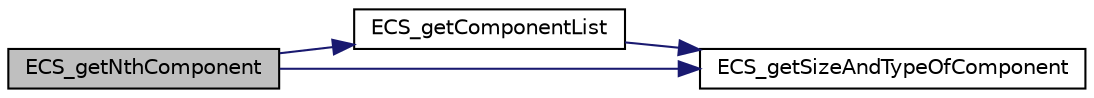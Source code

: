 digraph "ECS_getNthComponent"
{
 // LATEX_PDF_SIZE
  edge [fontname="Helvetica",fontsize="10",labelfontname="Helvetica",labelfontsize="10"];
  node [fontname="Helvetica",fontsize="10",shape=record];
  rankdir="LR";
  Node1 [label="ECS_getNthComponent",height=0.2,width=0.4,color="black", fillcolor="grey75", style="filled", fontcolor="black",tooltip=" "];
  Node1 -> Node2 [color="midnightblue",fontsize="10",style="solid",fontname="Helvetica"];
  Node2 [label="ECS_getComponentList",height=0.2,width=0.4,color="black", fillcolor="white", style="filled",URL="$_e_c_s_8c.html#a7d1878011294407e746f9c5300cde210",tooltip=" "];
  Node2 -> Node3 [color="midnightblue",fontsize="10",style="solid",fontname="Helvetica"];
  Node3 [label="ECS_getSizeAndTypeOfComponent",height=0.2,width=0.4,color="black", fillcolor="white", style="filled",URL="$_e_c_s_8c.html#abbd0af0b96da7d9033e545d9204fd371",tooltip=" "];
  Node1 -> Node3 [color="midnightblue",fontsize="10",style="solid",fontname="Helvetica"];
}
